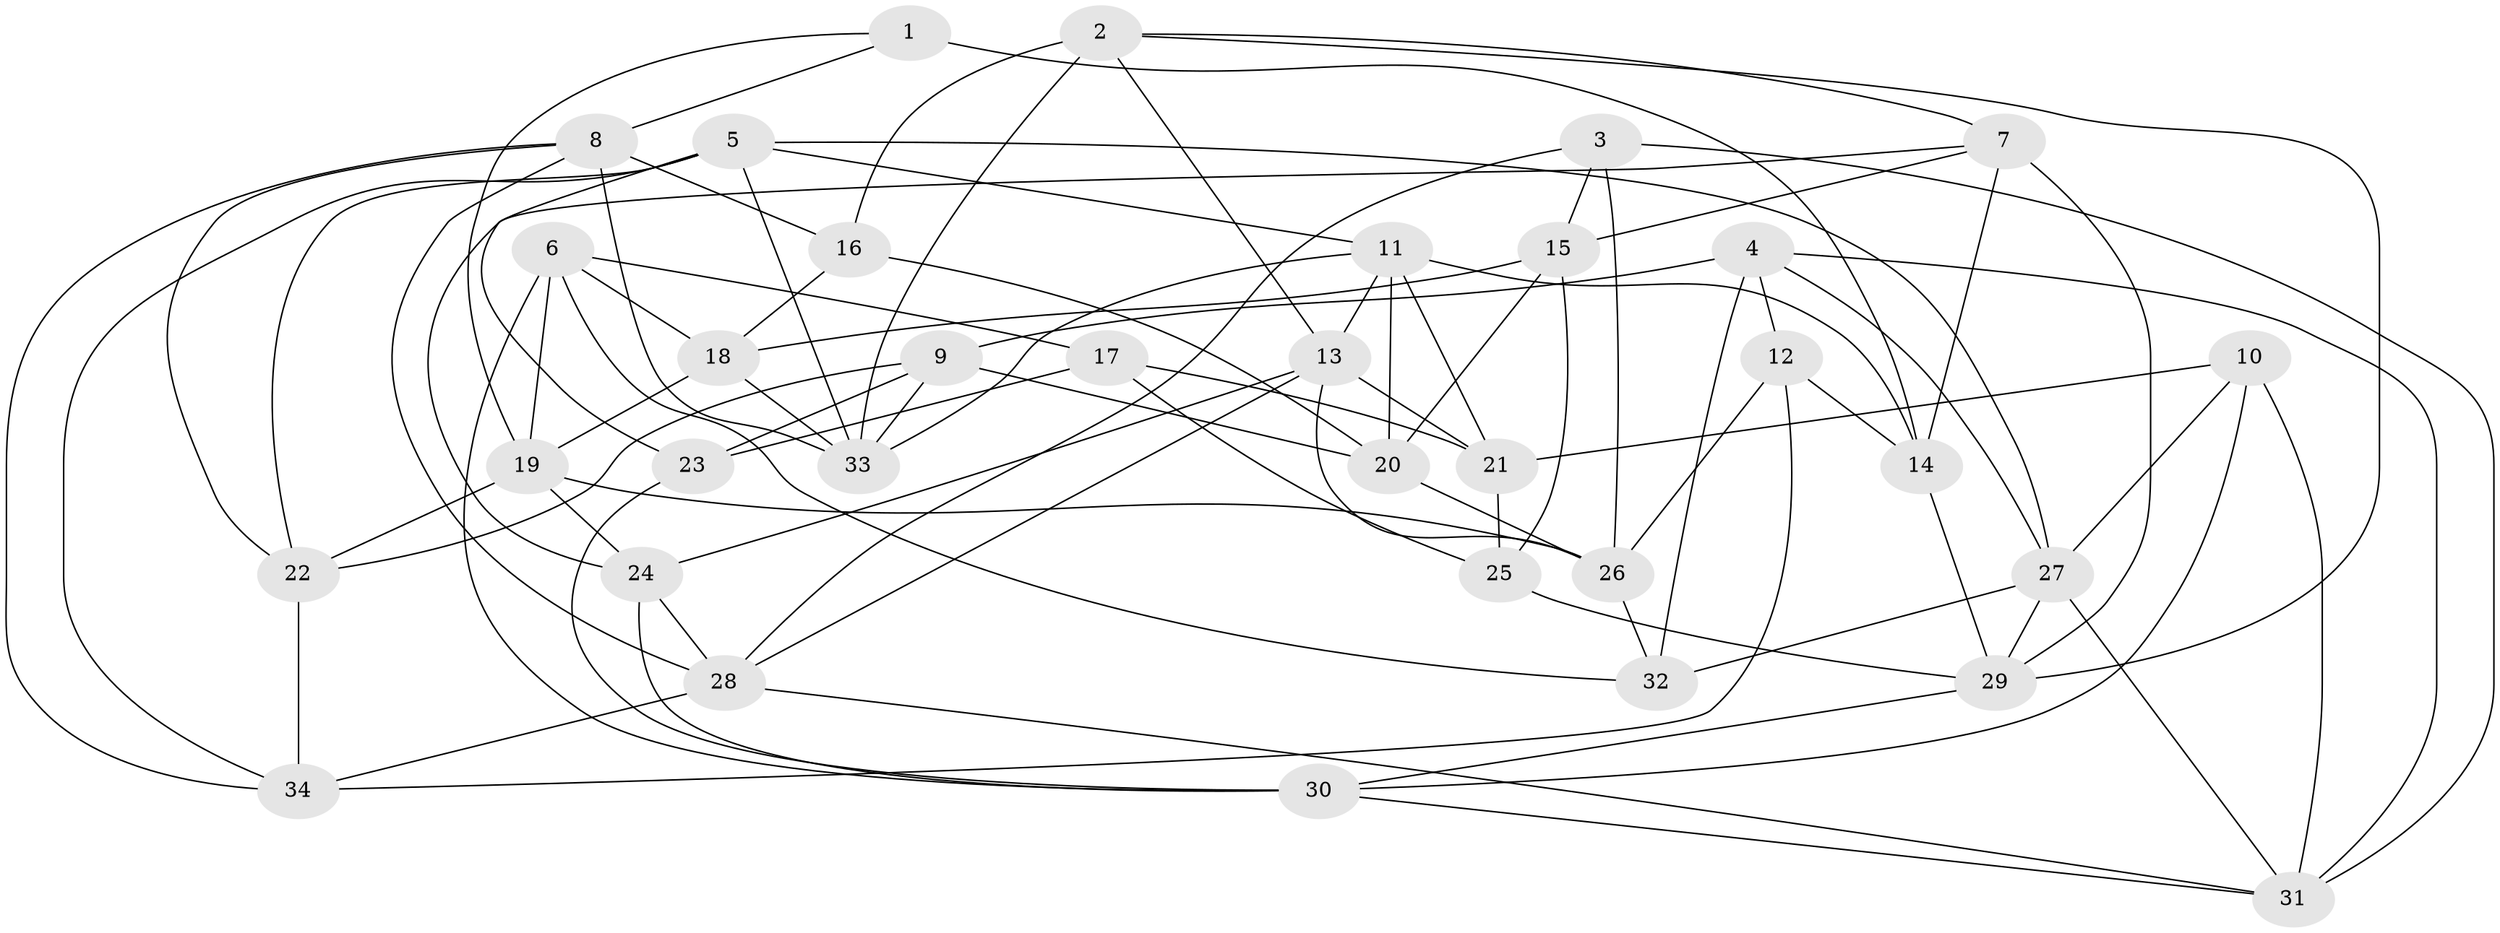 // original degree distribution, {4: 1.0}
// Generated by graph-tools (version 1.1) at 2025/02/03/09/25 03:02:53]
// undirected, 34 vertices, 86 edges
graph export_dot {
graph [start="1"]
  node [color=gray90,style=filled];
  1;
  2;
  3;
  4;
  5;
  6;
  7;
  8;
  9;
  10;
  11;
  12;
  13;
  14;
  15;
  16;
  17;
  18;
  19;
  20;
  21;
  22;
  23;
  24;
  25;
  26;
  27;
  28;
  29;
  30;
  31;
  32;
  33;
  34;
  1 -- 8 [weight=1.0];
  1 -- 14 [weight=2.0];
  1 -- 19 [weight=1.0];
  2 -- 7 [weight=1.0];
  2 -- 13 [weight=1.0];
  2 -- 16 [weight=2.0];
  2 -- 29 [weight=1.0];
  2 -- 33 [weight=1.0];
  3 -- 15 [weight=1.0];
  3 -- 26 [weight=1.0];
  3 -- 28 [weight=1.0];
  3 -- 31 [weight=1.0];
  4 -- 9 [weight=1.0];
  4 -- 12 [weight=1.0];
  4 -- 27 [weight=1.0];
  4 -- 31 [weight=1.0];
  4 -- 32 [weight=2.0];
  5 -- 11 [weight=1.0];
  5 -- 22 [weight=1.0];
  5 -- 23 [weight=1.0];
  5 -- 27 [weight=1.0];
  5 -- 33 [weight=1.0];
  5 -- 34 [weight=1.0];
  6 -- 17 [weight=1.0];
  6 -- 18 [weight=1.0];
  6 -- 19 [weight=1.0];
  6 -- 30 [weight=1.0];
  6 -- 32 [weight=2.0];
  7 -- 14 [weight=1.0];
  7 -- 15 [weight=1.0];
  7 -- 24 [weight=2.0];
  7 -- 29 [weight=1.0];
  8 -- 16 [weight=1.0];
  8 -- 22 [weight=1.0];
  8 -- 28 [weight=1.0];
  8 -- 33 [weight=1.0];
  8 -- 34 [weight=1.0];
  9 -- 20 [weight=2.0];
  9 -- 22 [weight=1.0];
  9 -- 23 [weight=1.0];
  9 -- 33 [weight=1.0];
  10 -- 21 [weight=1.0];
  10 -- 27 [weight=1.0];
  10 -- 30 [weight=1.0];
  10 -- 31 [weight=1.0];
  11 -- 13 [weight=1.0];
  11 -- 14 [weight=1.0];
  11 -- 20 [weight=1.0];
  11 -- 21 [weight=1.0];
  11 -- 33 [weight=1.0];
  12 -- 14 [weight=1.0];
  12 -- 26 [weight=1.0];
  12 -- 34 [weight=1.0];
  13 -- 21 [weight=1.0];
  13 -- 24 [weight=1.0];
  13 -- 26 [weight=1.0];
  13 -- 28 [weight=1.0];
  14 -- 29 [weight=1.0];
  15 -- 18 [weight=1.0];
  15 -- 20 [weight=1.0];
  15 -- 25 [weight=2.0];
  16 -- 18 [weight=2.0];
  16 -- 20 [weight=1.0];
  17 -- 21 [weight=2.0];
  17 -- 23 [weight=1.0];
  17 -- 25 [weight=2.0];
  18 -- 19 [weight=1.0];
  18 -- 33 [weight=1.0];
  19 -- 22 [weight=1.0];
  19 -- 24 [weight=1.0];
  19 -- 26 [weight=1.0];
  20 -- 26 [weight=1.0];
  21 -- 25 [weight=1.0];
  22 -- 34 [weight=2.0];
  23 -- 30 [weight=1.0];
  24 -- 28 [weight=1.0];
  24 -- 30 [weight=1.0];
  25 -- 29 [weight=1.0];
  26 -- 32 [weight=1.0];
  27 -- 29 [weight=1.0];
  27 -- 31 [weight=1.0];
  27 -- 32 [weight=1.0];
  28 -- 31 [weight=1.0];
  28 -- 34 [weight=1.0];
  29 -- 30 [weight=1.0];
  30 -- 31 [weight=1.0];
}
